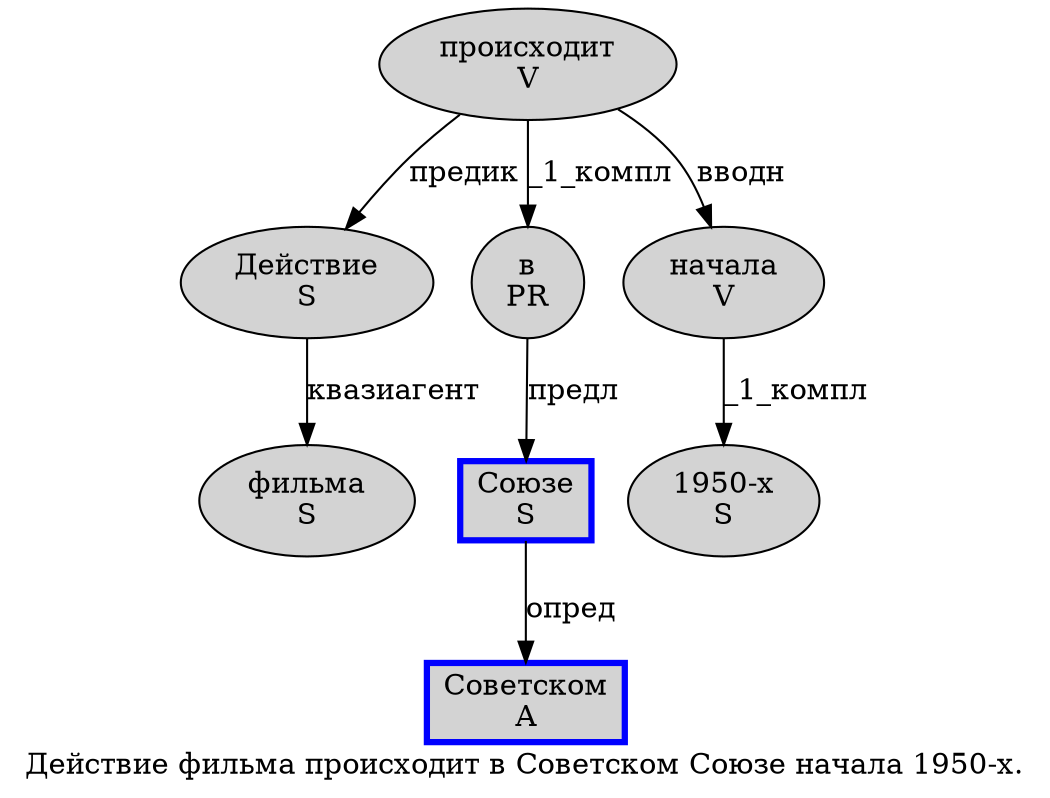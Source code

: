 digraph SENTENCE_882 {
	graph [label="Действие фильма происходит в Советском Союзе начала 1950-х."]
	node [style=filled]
		0 [label="Действие
S" color="" fillcolor=lightgray penwidth=1 shape=ellipse]
		1 [label="фильма
S" color="" fillcolor=lightgray penwidth=1 shape=ellipse]
		2 [label="происходит
V" color="" fillcolor=lightgray penwidth=1 shape=ellipse]
		3 [label="в
PR" color="" fillcolor=lightgray penwidth=1 shape=ellipse]
		4 [label="Советском
A" color=blue fillcolor=lightgray penwidth=3 shape=box]
		5 [label="Союзе
S" color=blue fillcolor=lightgray penwidth=3 shape=box]
		6 [label="начала
V" color="" fillcolor=lightgray penwidth=1 shape=ellipse]
		7 [label="1950-х
S" color="" fillcolor=lightgray penwidth=1 shape=ellipse]
			5 -> 4 [label="опред"]
			0 -> 1 [label="квазиагент"]
			6 -> 7 [label="_1_компл"]
			3 -> 5 [label="предл"]
			2 -> 0 [label="предик"]
			2 -> 3 [label="_1_компл"]
			2 -> 6 [label="вводн"]
}